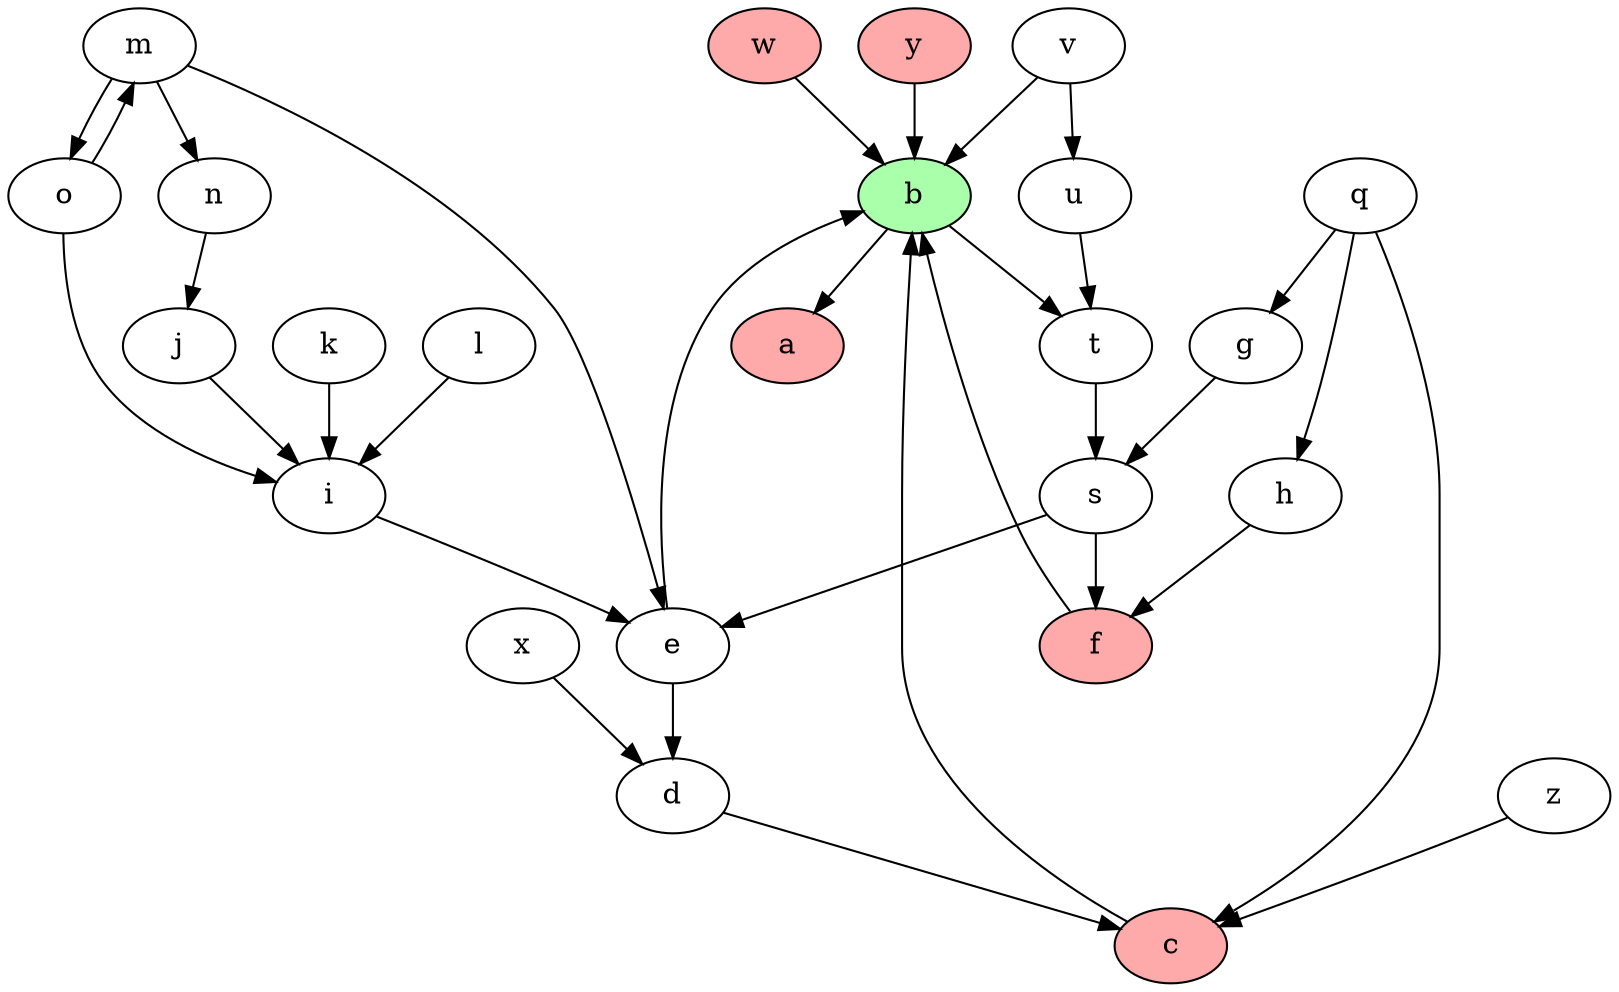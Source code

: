 strict digraph "" {
	b	[fillcolor="#AAFFAA",
		style=filled];
	a	[fillcolor="#FFAAAA",
		style=filled];
	b -> a	[dir=forward];
	b -> t	[dir=forward];
	t -> s	[dir=forward];
	c	[fillcolor="#FFAAAA",
		style=filled];
	c -> b	[dir=forward];
	d -> c	[dir=forward];
	e -> b	[dir=forward];
	e -> d	[dir=forward];
	f	[fillcolor="#FFAAAA",
		style=filled];
	f -> b	[dir=forward];
	g -> s	[dir=forward];
	s -> e	[dir=forward];
	s -> f	[dir=forward];
	h -> f	[dir=forward];
	i -> e	[dir=forward];
	j -> i	[dir=forward];
	k -> i	[dir=forward];
	l -> i	[dir=forward];
	m -> e	[dir=forward];
	m -> o	[dir=forward];
	m -> n	[dir=forward];
	o -> i	[dir=forward];
	o -> m	[dir=forward];
	n -> j	[dir=forward];
	q -> c	[dir=forward];
	q -> g	[dir=forward];
	q -> h	[dir=forward];
	u -> t	[dir=forward];
	v -> b	[dir=forward];
	v -> u	[dir=forward];
	w	[fillcolor="#FFAAAA",
		style=filled];
	w -> b	[dir=forward];
	x -> d	[dir=forward];
	y	[fillcolor="#FFAAAA",
		style=filled];
	y -> b	[dir=forward];
	z -> c	[dir=forward];
}
